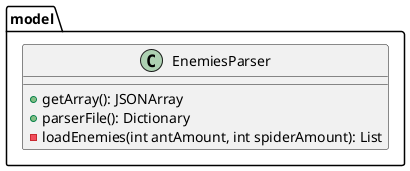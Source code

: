 @startuml
'https://plantuml.com/class-diagram


package model {
    class EnemiesParser {
        + getArray(): JSONArray
        + parserFile(): Dictionary
        - loadEnemies(int antAmount, int spiderAmount): List
    }
}

@enduml
